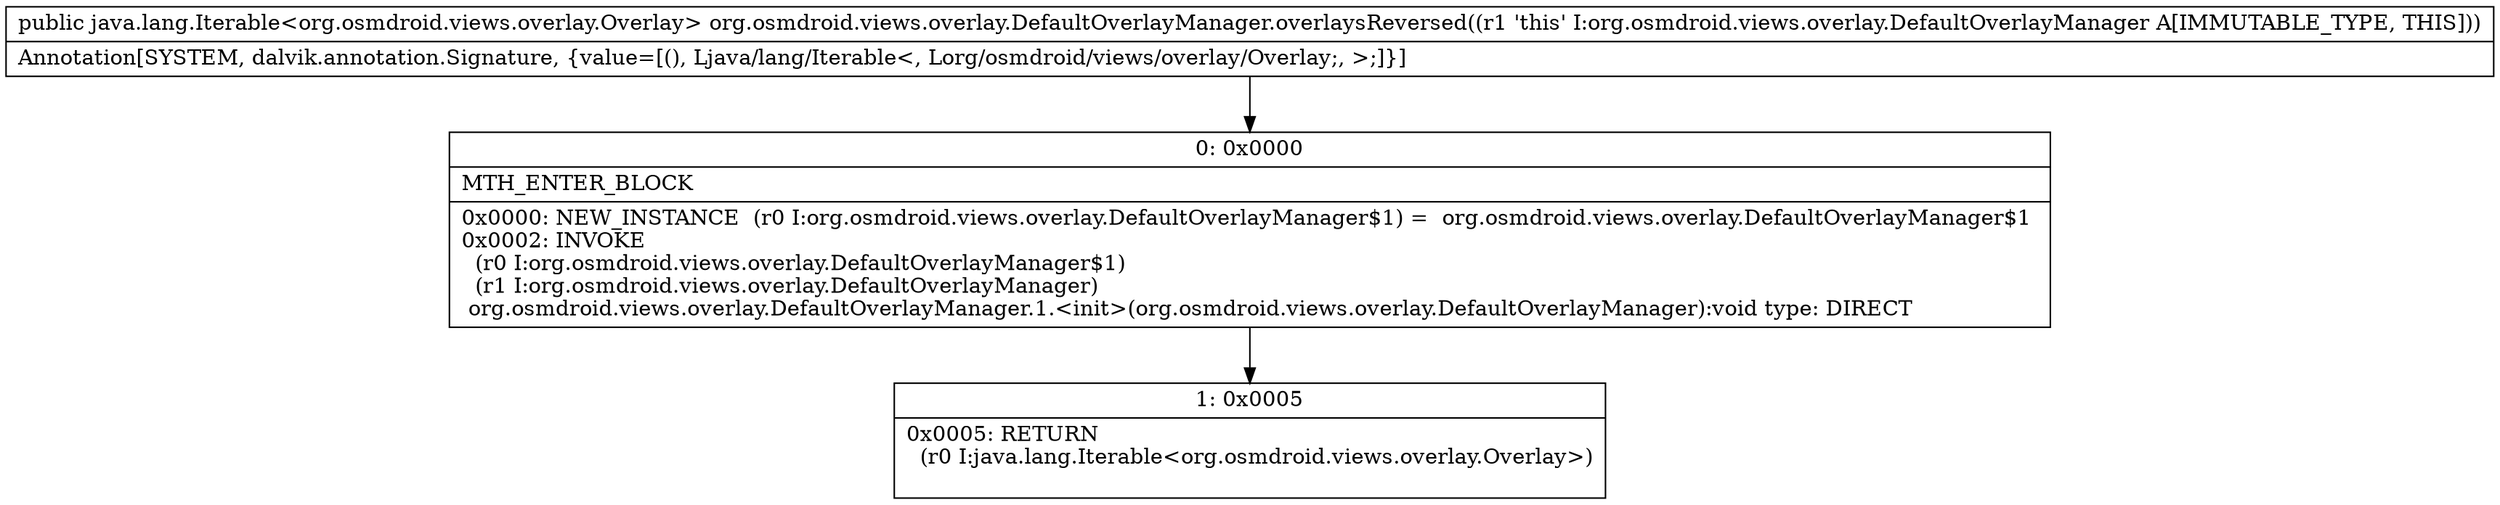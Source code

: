 digraph "CFG fororg.osmdroid.views.overlay.DefaultOverlayManager.overlaysReversed()Ljava\/lang\/Iterable;" {
Node_0 [shape=record,label="{0\:\ 0x0000|MTH_ENTER_BLOCK\l|0x0000: NEW_INSTANCE  (r0 I:org.osmdroid.views.overlay.DefaultOverlayManager$1) =  org.osmdroid.views.overlay.DefaultOverlayManager$1 \l0x0002: INVOKE  \l  (r0 I:org.osmdroid.views.overlay.DefaultOverlayManager$1)\l  (r1 I:org.osmdroid.views.overlay.DefaultOverlayManager)\l org.osmdroid.views.overlay.DefaultOverlayManager.1.\<init\>(org.osmdroid.views.overlay.DefaultOverlayManager):void type: DIRECT \l}"];
Node_1 [shape=record,label="{1\:\ 0x0005|0x0005: RETURN  \l  (r0 I:java.lang.Iterable\<org.osmdroid.views.overlay.Overlay\>)\l \l}"];
MethodNode[shape=record,label="{public java.lang.Iterable\<org.osmdroid.views.overlay.Overlay\> org.osmdroid.views.overlay.DefaultOverlayManager.overlaysReversed((r1 'this' I:org.osmdroid.views.overlay.DefaultOverlayManager A[IMMUTABLE_TYPE, THIS]))  | Annotation[SYSTEM, dalvik.annotation.Signature, \{value=[(), Ljava\/lang\/Iterable\<, Lorg\/osmdroid\/views\/overlay\/Overlay;, \>;]\}]\l}"];
MethodNode -> Node_0;
Node_0 -> Node_1;
}

